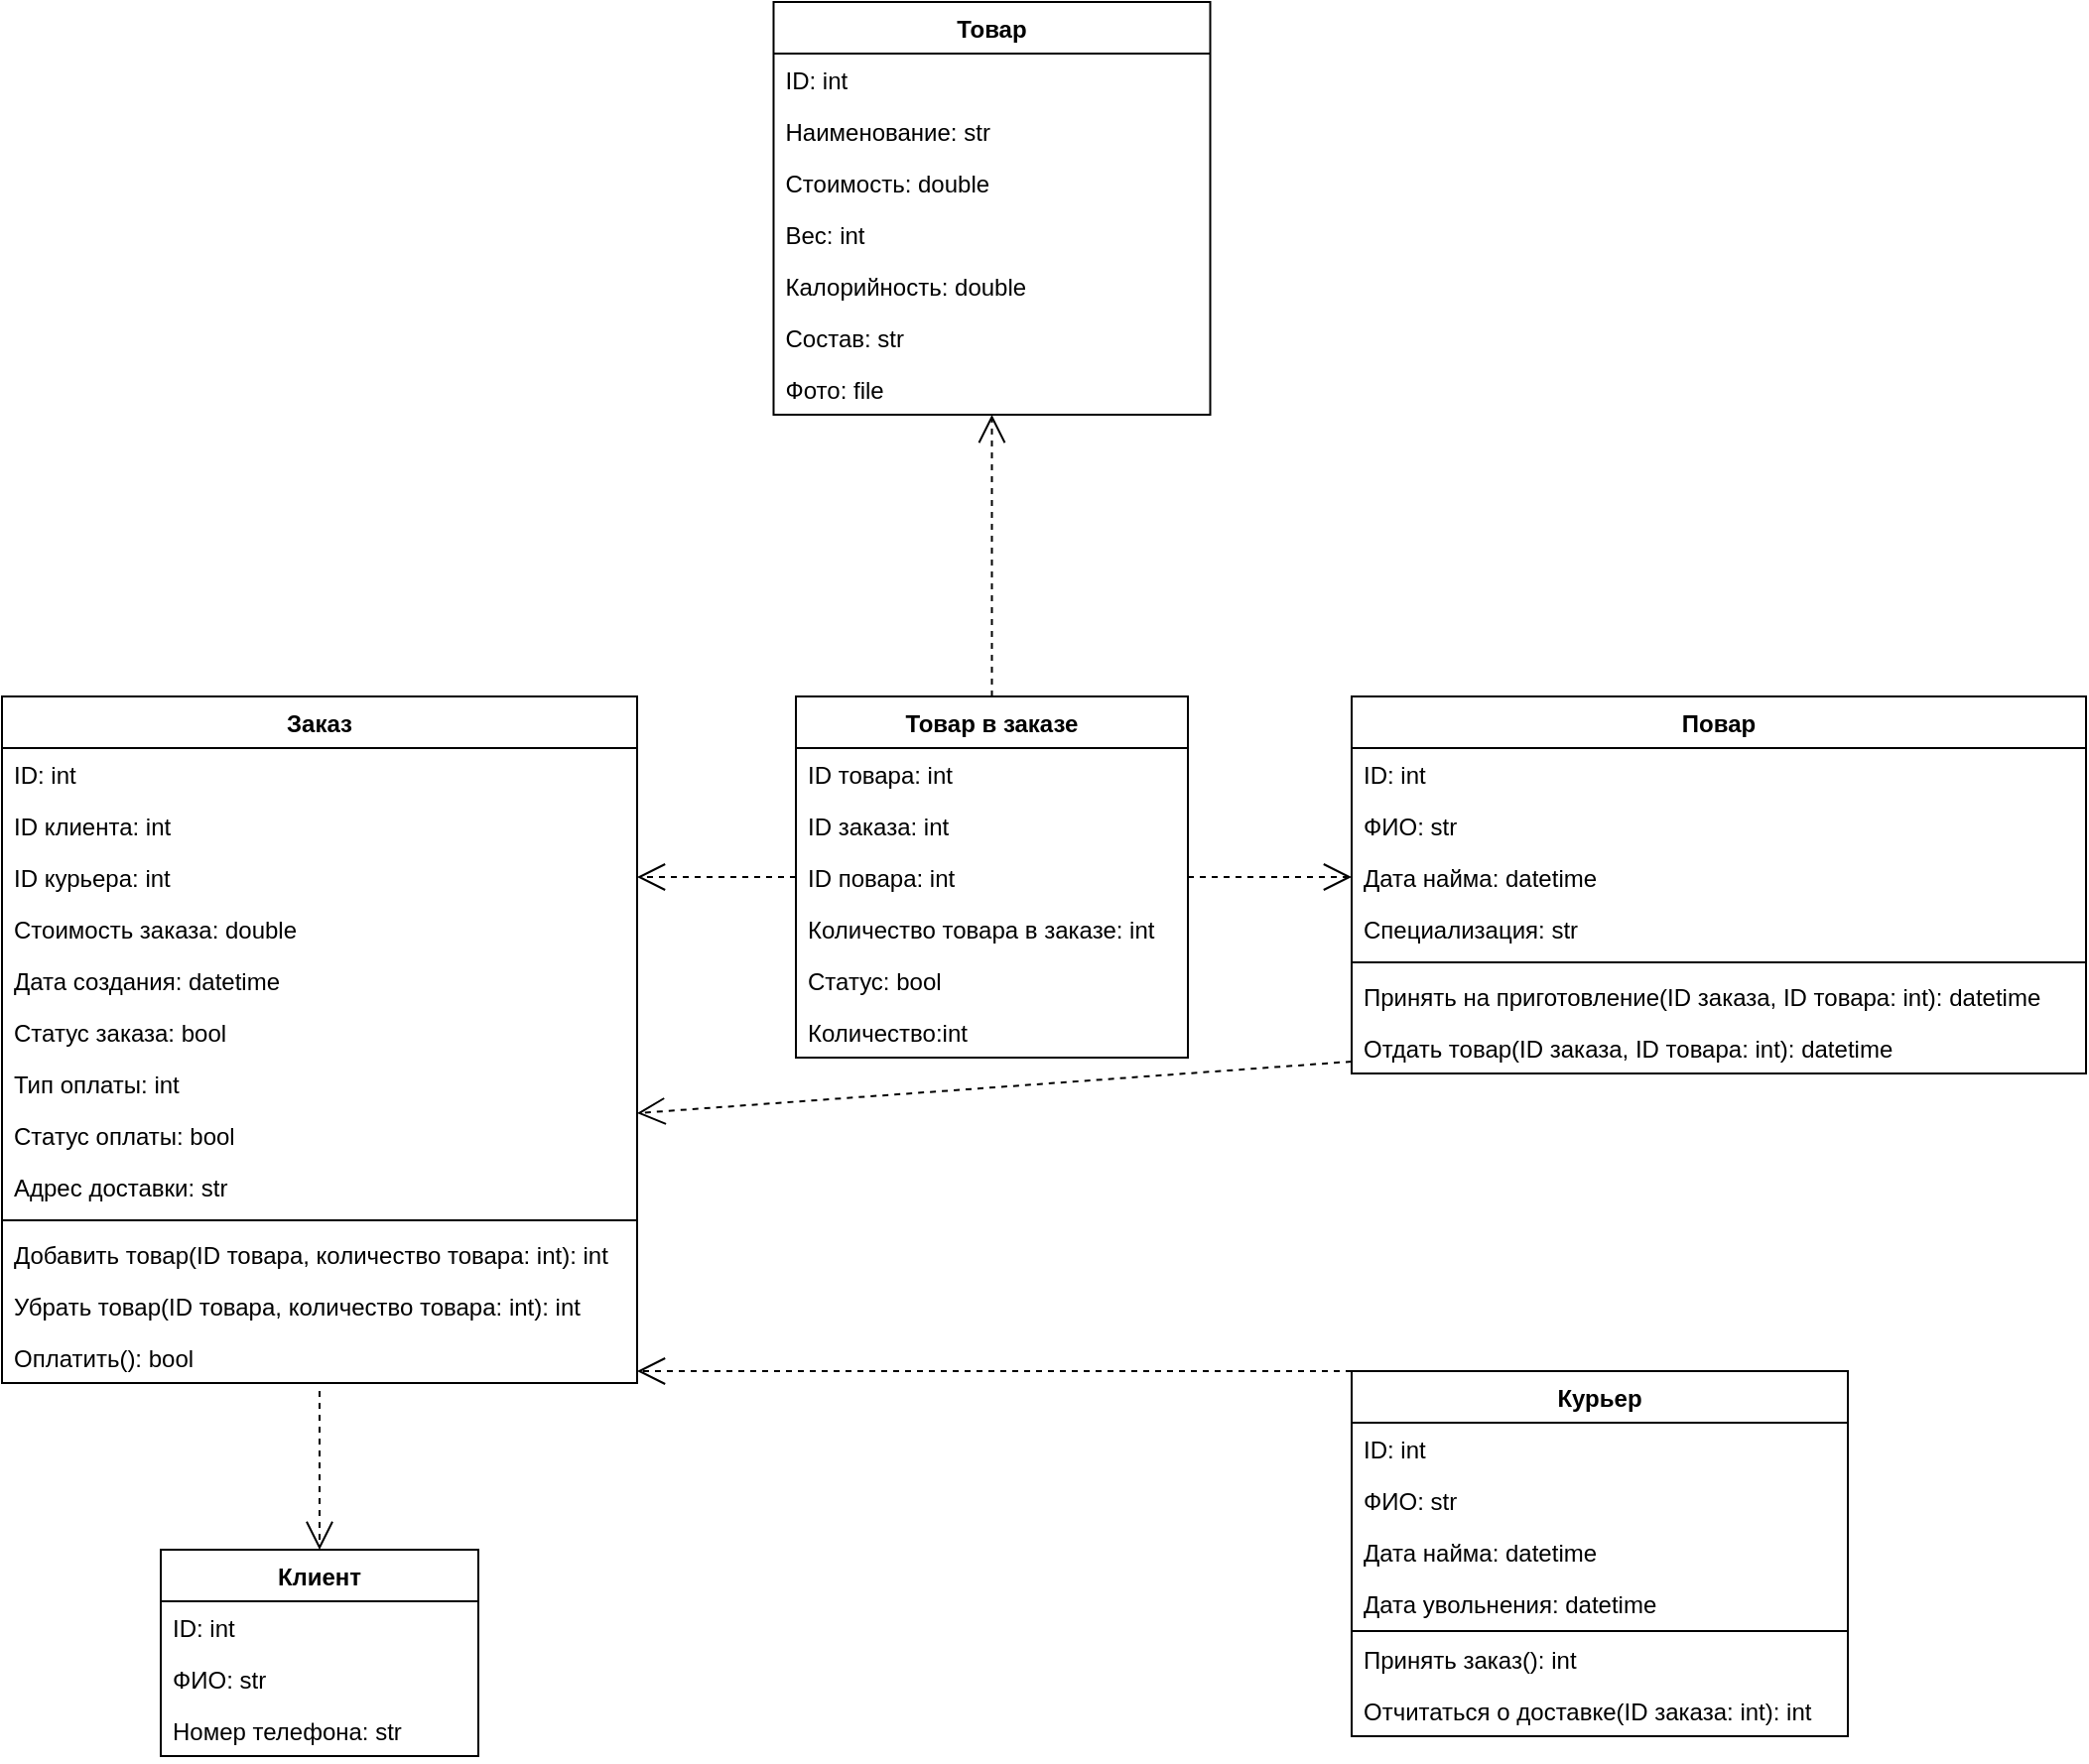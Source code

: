<mxfile version="20.5.1" type="device"><diagram id="C5RBs43oDa-KdzZeNtuy" name="Page-1"><mxGraphModel dx="1395" dy="935" grid="1" gridSize="10" guides="1" tooltips="1" connect="1" arrows="1" fold="1" page="1" pageScale="1" pageWidth="827" pageHeight="1169" math="0" shadow="0"><root><mxCell id="WIyWlLk6GJQsqaUBKTNV-0"/><mxCell id="WIyWlLk6GJQsqaUBKTNV-1" parent="WIyWlLk6GJQsqaUBKTNV-0"/><mxCell id="zkfFHV4jXpPFQw0GAbJ--0" value="Заказ" style="swimlane;fontStyle=1;align=center;verticalAlign=top;childLayout=stackLayout;horizontal=1;startSize=26;horizontalStack=0;resizeParent=1;resizeLast=0;collapsible=1;marginBottom=0;rounded=0;shadow=0;strokeWidth=1;" parent="WIyWlLk6GJQsqaUBKTNV-1" vertex="1"><mxGeometry x="40" y="610" width="320" height="346" as="geometry"><mxRectangle x="230" y="140" width="160" height="26" as="alternateBounds"/></mxGeometry></mxCell><mxCell id="Mr5PR1qzccMuYCkn2UAj-22" value="ID: int" style="text;strokeColor=none;fillColor=none;align=left;verticalAlign=top;spacingLeft=4;spacingRight=4;overflow=hidden;rotatable=0;points=[[0,0.5],[1,0.5]];portConstraint=eastwest;" parent="zkfFHV4jXpPFQw0GAbJ--0" vertex="1"><mxGeometry y="26" width="320" height="26" as="geometry"/></mxCell><mxCell id="Mr5PR1qzccMuYCkn2UAj-43" value="ID клиента: int" style="text;strokeColor=none;fillColor=none;align=left;verticalAlign=top;spacingLeft=4;spacingRight=4;overflow=hidden;rotatable=0;points=[[0,0.5],[1,0.5]];portConstraint=eastwest;" parent="zkfFHV4jXpPFQw0GAbJ--0" vertex="1"><mxGeometry y="52" width="320" height="26" as="geometry"/></mxCell><mxCell id="Mr5PR1qzccMuYCkn2UAj-44" value="ID курьера: int" style="text;strokeColor=none;fillColor=none;align=left;verticalAlign=top;spacingLeft=4;spacingRight=4;overflow=hidden;rotatable=0;points=[[0,0.5],[1,0.5]];portConstraint=eastwest;" parent="zkfFHV4jXpPFQw0GAbJ--0" vertex="1"><mxGeometry y="78" width="320" height="26" as="geometry"/></mxCell><mxCell id="zkfFHV4jXpPFQw0GAbJ--2" value="Стоимость заказа: double" style="text;align=left;verticalAlign=top;spacingLeft=4;spacingRight=4;overflow=hidden;rotatable=0;points=[[0,0.5],[1,0.5]];portConstraint=eastwest;rounded=0;shadow=0;html=0;" parent="zkfFHV4jXpPFQw0GAbJ--0" vertex="1"><mxGeometry y="104" width="320" height="26" as="geometry"/></mxCell><mxCell id="Mr5PR1qzccMuYCkn2UAj-42" value="Дата создания: datetime" style="text;align=left;verticalAlign=top;spacingLeft=4;spacingRight=4;overflow=hidden;rotatable=0;points=[[0,0.5],[1,0.5]];portConstraint=eastwest;" parent="zkfFHV4jXpPFQw0GAbJ--0" vertex="1"><mxGeometry y="130" width="320" height="26" as="geometry"/></mxCell><mxCell id="Mr5PR1qzccMuYCkn2UAj-45" value="Статус заказа: bool" style="text;strokeColor=none;fillColor=none;align=left;verticalAlign=top;spacingLeft=4;spacingRight=4;overflow=hidden;rotatable=0;points=[[0,0.5],[1,0.5]];portConstraint=eastwest;" parent="zkfFHV4jXpPFQw0GAbJ--0" vertex="1"><mxGeometry y="156" width="320" height="26" as="geometry"/></mxCell><mxCell id="Mr5PR1qzccMuYCkn2UAj-46" value="Тип оплаты: int" style="text;strokeColor=none;fillColor=none;align=left;verticalAlign=top;spacingLeft=4;spacingRight=4;overflow=hidden;rotatable=0;points=[[0,0.5],[1,0.5]];portConstraint=eastwest;" parent="zkfFHV4jXpPFQw0GAbJ--0" vertex="1"><mxGeometry y="182" width="320" height="26" as="geometry"/></mxCell><mxCell id="Mr5PR1qzccMuYCkn2UAj-47" value="Статус оплаты: bool" style="text;strokeColor=none;fillColor=none;align=left;verticalAlign=top;spacingLeft=4;spacingRight=4;overflow=hidden;rotatable=0;points=[[0,0.5],[1,0.5]];portConstraint=eastwest;" parent="zkfFHV4jXpPFQw0GAbJ--0" vertex="1"><mxGeometry y="208" width="320" height="26" as="geometry"/></mxCell><mxCell id="Mr5PR1qzccMuYCkn2UAj-41" value="Адрес доставки: str" style="text;align=left;verticalAlign=top;spacingLeft=4;spacingRight=4;overflow=hidden;rotatable=0;points=[[0,0.5],[1,0.5]];portConstraint=eastwest;" parent="zkfFHV4jXpPFQw0GAbJ--0" vertex="1"><mxGeometry y="234" width="320" height="26" as="geometry"/></mxCell><mxCell id="zkfFHV4jXpPFQw0GAbJ--4" value="" style="line;html=1;strokeWidth=1;align=left;verticalAlign=middle;spacingTop=-1;spacingLeft=3;spacingRight=3;rotatable=0;labelPosition=right;points=[];portConstraint=eastwest;" parent="zkfFHV4jXpPFQw0GAbJ--0" vertex="1"><mxGeometry y="260" width="320" height="8" as="geometry"/></mxCell><mxCell id="zkfFHV4jXpPFQw0GAbJ--5" value="Добавить товар(ID товара, количество товара: int): int" style="text;align=left;verticalAlign=top;spacingLeft=4;spacingRight=4;overflow=hidden;rotatable=0;points=[[0,0.5],[1,0.5]];portConstraint=eastwest;" parent="zkfFHV4jXpPFQw0GAbJ--0" vertex="1"><mxGeometry y="268" width="320" height="26" as="geometry"/></mxCell><mxCell id="Mr5PR1qzccMuYCkn2UAj-48" value="Убрать товар(ID товара, количество товара: int): int" style="text;align=left;verticalAlign=top;spacingLeft=4;spacingRight=4;overflow=hidden;rotatable=0;points=[[0,0.5],[1,0.5]];portConstraint=eastwest;" parent="zkfFHV4jXpPFQw0GAbJ--0" vertex="1"><mxGeometry y="294" width="320" height="26" as="geometry"/></mxCell><mxCell id="Mr5PR1qzccMuYCkn2UAj-49" value="Оплатить(): bool" style="text;align=left;verticalAlign=top;spacingLeft=4;spacingRight=4;overflow=hidden;rotatable=0;points=[[0,0.5],[1,0.5]];portConstraint=eastwest;" parent="zkfFHV4jXpPFQw0GAbJ--0" vertex="1"><mxGeometry y="320" width="320" height="26" as="geometry"/></mxCell><mxCell id="zkfFHV4jXpPFQw0GAbJ--13" value="Клиент" style="swimlane;fontStyle=1;align=center;verticalAlign=top;childLayout=stackLayout;horizontal=1;startSize=26;horizontalStack=0;resizeParent=1;resizeLast=0;collapsible=1;marginBottom=0;rounded=0;shadow=0;strokeWidth=1;" parent="WIyWlLk6GJQsqaUBKTNV-1" vertex="1"><mxGeometry x="120" y="1040" width="160" height="104" as="geometry"><mxRectangle x="340" y="380" width="170" height="26" as="alternateBounds"/></mxGeometry></mxCell><mxCell id="Mr5PR1qzccMuYCkn2UAj-19" value="ID: int" style="text;strokeColor=none;fillColor=none;align=left;verticalAlign=top;spacingLeft=4;spacingRight=4;overflow=hidden;rotatable=0;points=[[0,0.5],[1,0.5]];portConstraint=eastwest;" parent="zkfFHV4jXpPFQw0GAbJ--13" vertex="1"><mxGeometry y="26" width="160" height="26" as="geometry"/></mxCell><mxCell id="zkfFHV4jXpPFQw0GAbJ--14" value="ФИО: str" style="text;align=left;verticalAlign=top;spacingLeft=4;spacingRight=4;overflow=hidden;rotatable=0;points=[[0,0.5],[1,0.5]];portConstraint=eastwest;" parent="zkfFHV4jXpPFQw0GAbJ--13" vertex="1"><mxGeometry y="52" width="160" height="26" as="geometry"/></mxCell><mxCell id="MxAimyNi0SbxHSUxZfJY-3" value="Номер телефона: str" style="text;align=left;verticalAlign=top;spacingLeft=4;spacingRight=4;overflow=hidden;rotatable=0;points=[[0,0.5],[1,0.5]];portConstraint=eastwest;" parent="zkfFHV4jXpPFQw0GAbJ--13" vertex="1"><mxGeometry y="78" width="160" height="26" as="geometry"/></mxCell><mxCell id="Mr5PR1qzccMuYCkn2UAj-1" value="Повар" style="swimlane;fontStyle=1;align=center;verticalAlign=top;childLayout=stackLayout;horizontal=1;startSize=26;horizontalStack=0;resizeParent=1;resizeParentMax=0;resizeLast=0;collapsible=1;marginBottom=0;" parent="WIyWlLk6GJQsqaUBKTNV-1" vertex="1"><mxGeometry x="720" y="610" width="370" height="190" as="geometry"/></mxCell><mxCell id="Mr5PR1qzccMuYCkn2UAj-21" value="ID: int" style="text;strokeColor=none;fillColor=none;align=left;verticalAlign=top;spacingLeft=4;spacingRight=4;overflow=hidden;rotatable=0;points=[[0,0.5],[1,0.5]];portConstraint=eastwest;" parent="Mr5PR1qzccMuYCkn2UAj-1" vertex="1"><mxGeometry y="26" width="370" height="26" as="geometry"/></mxCell><mxCell id="Mr5PR1qzccMuYCkn2UAj-24" value="ФИО: str" style="text;strokeColor=none;fillColor=none;align=left;verticalAlign=top;spacingLeft=4;spacingRight=4;overflow=hidden;rotatable=0;points=[[0,0.5],[1,0.5]];portConstraint=eastwest;" parent="Mr5PR1qzccMuYCkn2UAj-1" vertex="1"><mxGeometry y="52" width="370" height="26" as="geometry"/></mxCell><mxCell id="Mr5PR1qzccMuYCkn2UAj-25" value="Дата найма: datetime " style="text;strokeColor=none;fillColor=none;align=left;verticalAlign=top;spacingLeft=4;spacingRight=4;overflow=hidden;rotatable=0;points=[[0,0.5],[1,0.5]];portConstraint=eastwest;" parent="Mr5PR1qzccMuYCkn2UAj-1" vertex="1"><mxGeometry y="78" width="370" height="26" as="geometry"/></mxCell><mxCell id="Mr5PR1qzccMuYCkn2UAj-2" value="Специализация: str" style="text;strokeColor=none;fillColor=none;align=left;verticalAlign=top;spacingLeft=4;spacingRight=4;overflow=hidden;rotatable=0;points=[[0,0.5],[1,0.5]];portConstraint=eastwest;" parent="Mr5PR1qzccMuYCkn2UAj-1" vertex="1"><mxGeometry y="104" width="370" height="26" as="geometry"/></mxCell><mxCell id="Mr5PR1qzccMuYCkn2UAj-3" value="" style="line;strokeWidth=1;fillColor=none;align=left;verticalAlign=middle;spacingTop=-1;spacingLeft=3;spacingRight=3;rotatable=0;labelPosition=right;points=[];portConstraint=eastwest;strokeColor=inherit;" parent="Mr5PR1qzccMuYCkn2UAj-1" vertex="1"><mxGeometry y="130" width="370" height="8" as="geometry"/></mxCell><mxCell id="Mr5PR1qzccMuYCkn2UAj-4" value="Принять на приготовление(ID заказа, ID товара: int): datetime" style="text;strokeColor=none;fillColor=none;align=left;verticalAlign=top;spacingLeft=4;spacingRight=4;overflow=hidden;rotatable=0;points=[[0,0.5],[1,0.5]];portConstraint=eastwest;" parent="Mr5PR1qzccMuYCkn2UAj-1" vertex="1"><mxGeometry y="138" width="370" height="26" as="geometry"/></mxCell><mxCell id="Mr5PR1qzccMuYCkn2UAj-51" value="Отдать товар(ID заказа, ID товара: int): datetime" style="text;strokeColor=none;fillColor=none;align=left;verticalAlign=top;spacingLeft=4;spacingRight=4;overflow=hidden;rotatable=0;points=[[0,0.5],[1,0.5]];portConstraint=eastwest;" parent="Mr5PR1qzccMuYCkn2UAj-1" vertex="1"><mxGeometry y="164" width="370" height="26" as="geometry"/></mxCell><mxCell id="Mr5PR1qzccMuYCkn2UAj-5" value="Товар" style="swimlane;fontStyle=1;align=center;verticalAlign=top;childLayout=stackLayout;horizontal=1;startSize=26;horizontalStack=0;resizeParent=1;resizeParentMax=0;resizeLast=0;collapsible=1;marginBottom=0;" parent="WIyWlLk6GJQsqaUBKTNV-1" vertex="1"><mxGeometry x="428.75" y="260" width="220" height="208" as="geometry"/></mxCell><mxCell id="Mr5PR1qzccMuYCkn2UAj-20" value="ID: int" style="text;strokeColor=none;fillColor=none;align=left;verticalAlign=top;spacingLeft=4;spacingRight=4;overflow=hidden;rotatable=0;points=[[0,0.5],[1,0.5]];portConstraint=eastwest;" parent="Mr5PR1qzccMuYCkn2UAj-5" vertex="1"><mxGeometry y="26" width="220" height="26" as="geometry"/></mxCell><mxCell id="Mr5PR1qzccMuYCkn2UAj-6" value="Наименование: str" style="text;strokeColor=none;fillColor=none;align=left;verticalAlign=top;spacingLeft=4;spacingRight=4;overflow=hidden;rotatable=0;points=[[0,0.5],[1,0.5]];portConstraint=eastwest;" parent="Mr5PR1qzccMuYCkn2UAj-5" vertex="1"><mxGeometry y="52" width="220" height="26" as="geometry"/></mxCell><mxCell id="Mr5PR1qzccMuYCkn2UAj-27" value="Стоимость: double" style="text;strokeColor=none;fillColor=none;align=left;verticalAlign=top;spacingLeft=4;spacingRight=4;overflow=hidden;rotatable=0;points=[[0,0.5],[1,0.5]];portConstraint=eastwest;" parent="Mr5PR1qzccMuYCkn2UAj-5" vertex="1"><mxGeometry y="78" width="220" height="26" as="geometry"/></mxCell><mxCell id="Mr5PR1qzccMuYCkn2UAj-28" value="Вес: int" style="text;strokeColor=none;fillColor=none;align=left;verticalAlign=top;spacingLeft=4;spacingRight=4;overflow=hidden;rotatable=0;points=[[0,0.5],[1,0.5]];portConstraint=eastwest;" parent="Mr5PR1qzccMuYCkn2UAj-5" vertex="1"><mxGeometry y="104" width="220" height="26" as="geometry"/></mxCell><mxCell id="Mr5PR1qzccMuYCkn2UAj-29" value="Калорийность: double" style="text;strokeColor=none;fillColor=none;align=left;verticalAlign=top;spacingLeft=4;spacingRight=4;overflow=hidden;rotatable=0;points=[[0,0.5],[1,0.5]];portConstraint=eastwest;" parent="Mr5PR1qzccMuYCkn2UAj-5" vertex="1"><mxGeometry y="130" width="220" height="26" as="geometry"/></mxCell><mxCell id="Mr5PR1qzccMuYCkn2UAj-30" value="Состав: str" style="text;strokeColor=none;fillColor=none;align=left;verticalAlign=top;spacingLeft=4;spacingRight=4;overflow=hidden;rotatable=0;points=[[0,0.5],[1,0.5]];portConstraint=eastwest;" parent="Mr5PR1qzccMuYCkn2UAj-5" vertex="1"><mxGeometry y="156" width="220" height="26" as="geometry"/></mxCell><mxCell id="Mr5PR1qzccMuYCkn2UAj-33" value="Фото: file" style="text;strokeColor=none;fillColor=none;align=left;verticalAlign=top;spacingLeft=4;spacingRight=4;overflow=hidden;rotatable=0;points=[[0,0.5],[1,0.5]];portConstraint=eastwest;" parent="Mr5PR1qzccMuYCkn2UAj-5" vertex="1"><mxGeometry y="182" width="220" height="26" as="geometry"/></mxCell><mxCell id="Mr5PR1qzccMuYCkn2UAj-9" value="Курьер" style="swimlane;fontStyle=1;align=center;verticalAlign=top;childLayout=stackLayout;horizontal=1;startSize=26;horizontalStack=0;resizeParent=1;resizeParentMax=0;resizeLast=0;collapsible=1;marginBottom=0;" parent="WIyWlLk6GJQsqaUBKTNV-1" vertex="1"><mxGeometry x="720" y="950" width="250" height="184" as="geometry"/></mxCell><mxCell id="Mr5PR1qzccMuYCkn2UAj-18" value="ID: int" style="text;strokeColor=none;fillColor=none;align=left;verticalAlign=top;spacingLeft=4;spacingRight=4;overflow=hidden;rotatable=0;points=[[0,0.5],[1,0.5]];portConstraint=eastwest;" parent="Mr5PR1qzccMuYCkn2UAj-9" vertex="1"><mxGeometry y="26" width="250" height="26" as="geometry"/></mxCell><mxCell id="Mr5PR1qzccMuYCkn2UAj-13" value="ФИО: str" style="text;strokeColor=none;fillColor=none;align=left;verticalAlign=top;spacingLeft=4;spacingRight=4;overflow=hidden;rotatable=0;points=[[0,0.5],[1,0.5]];portConstraint=eastwest;" parent="Mr5PR1qzccMuYCkn2UAj-9" vertex="1"><mxGeometry y="52" width="250" height="26" as="geometry"/></mxCell><mxCell id="Mr5PR1qzccMuYCkn2UAj-10" value="Дата найма: datetime " style="text;strokeColor=none;fillColor=none;align=left;verticalAlign=top;spacingLeft=4;spacingRight=4;overflow=hidden;rotatable=0;points=[[0,0.5],[1,0.5]];portConstraint=eastwest;" parent="Mr5PR1qzccMuYCkn2UAj-9" vertex="1"><mxGeometry y="78" width="250" height="26" as="geometry"/></mxCell><mxCell id="Mr5PR1qzccMuYCkn2UAj-16" value="Дата увольнения: datetime" style="text;strokeColor=none;fillColor=none;align=left;verticalAlign=top;spacingLeft=4;spacingRight=4;overflow=hidden;rotatable=0;points=[[0,0.5],[1,0.5]];portConstraint=eastwest;" parent="Mr5PR1qzccMuYCkn2UAj-9" vertex="1"><mxGeometry y="104" width="250" height="26" as="geometry"/></mxCell><mxCell id="Mr5PR1qzccMuYCkn2UAj-11" value="" style="line;strokeWidth=1;fillColor=none;align=left;verticalAlign=middle;spacingTop=-1;spacingLeft=3;spacingRight=3;rotatable=0;labelPosition=right;points=[];portConstraint=eastwest;strokeColor=inherit;" parent="Mr5PR1qzccMuYCkn2UAj-9" vertex="1"><mxGeometry y="130" width="250" height="2" as="geometry"/></mxCell><mxCell id="Mr5PR1qzccMuYCkn2UAj-12" value="Принять заказ(): int" style="text;strokeColor=none;fillColor=none;align=left;verticalAlign=top;spacingLeft=4;spacingRight=4;overflow=hidden;rotatable=0;points=[[0,0.5],[1,0.5]];portConstraint=eastwest;" parent="Mr5PR1qzccMuYCkn2UAj-9" vertex="1"><mxGeometry y="132" width="250" height="26" as="geometry"/></mxCell><mxCell id="Mr5PR1qzccMuYCkn2UAj-17" value="Отчитаться о доставке(ID заказа: int): int" style="text;strokeColor=none;fillColor=none;align=left;verticalAlign=top;spacingLeft=4;spacingRight=4;overflow=hidden;rotatable=0;points=[[0,0.5],[1,0.5]];portConstraint=eastwest;" parent="Mr5PR1qzccMuYCkn2UAj-9" vertex="1"><mxGeometry y="158" width="250" height="26" as="geometry"/></mxCell><mxCell id="Mr5PR1qzccMuYCkn2UAj-34" value="Товар в заказе" style="swimlane;fontStyle=1;align=center;verticalAlign=top;childLayout=stackLayout;horizontal=1;startSize=26;horizontalStack=0;resizeParent=1;resizeParentMax=0;resizeLast=0;collapsible=1;marginBottom=0;" parent="WIyWlLk6GJQsqaUBKTNV-1" vertex="1"><mxGeometry x="440" y="610" width="197.5" height="182" as="geometry"><mxRectangle x="440" y="610" width="130" height="30" as="alternateBounds"/></mxGeometry></mxCell><mxCell id="Mr5PR1qzccMuYCkn2UAj-38" value="ID товара: int" style="text;strokeColor=none;fillColor=none;align=left;verticalAlign=top;spacingLeft=4;spacingRight=4;overflow=hidden;rotatable=0;points=[[0,0.5],[1,0.5]];portConstraint=eastwest;" parent="Mr5PR1qzccMuYCkn2UAj-34" vertex="1"><mxGeometry y="26" width="197.5" height="26" as="geometry"/></mxCell><mxCell id="Mr5PR1qzccMuYCkn2UAj-39" value="ID заказа: int" style="text;strokeColor=none;fillColor=none;align=left;verticalAlign=top;spacingLeft=4;spacingRight=4;overflow=hidden;rotatable=0;points=[[0,0.5],[1,0.5]];portConstraint=eastwest;" parent="Mr5PR1qzccMuYCkn2UAj-34" vertex="1"><mxGeometry y="52" width="197.5" height="26" as="geometry"/></mxCell><mxCell id="Mr5PR1qzccMuYCkn2UAj-35" value="ID повара: int" style="text;strokeColor=none;fillColor=none;align=left;verticalAlign=top;spacingLeft=4;spacingRight=4;overflow=hidden;rotatable=0;points=[[0,0.5],[1,0.5]];portConstraint=eastwest;" parent="Mr5PR1qzccMuYCkn2UAj-34" vertex="1"><mxGeometry y="78" width="197.5" height="26" as="geometry"/></mxCell><mxCell id="Mr5PR1qzccMuYCkn2UAj-50" value="Количество товара в заказе: int" style="text;strokeColor=none;fillColor=none;align=left;verticalAlign=top;spacingLeft=4;spacingRight=4;overflow=hidden;rotatable=0;points=[[0,0.5],[1,0.5]];portConstraint=eastwest;" parent="Mr5PR1qzccMuYCkn2UAj-34" vertex="1"><mxGeometry y="104" width="197.5" height="26" as="geometry"/></mxCell><mxCell id="Mr5PR1qzccMuYCkn2UAj-40" value="Статус: bool" style="text;strokeColor=none;fillColor=none;align=left;verticalAlign=top;spacingLeft=4;spacingRight=4;overflow=hidden;rotatable=0;points=[[0,0.5],[1,0.5]];portConstraint=eastwest;" parent="Mr5PR1qzccMuYCkn2UAj-34" vertex="1"><mxGeometry y="130" width="197.5" height="26" as="geometry"/></mxCell><mxCell id="NlsVByCqGboHrgHkIxTp-8" value="Количество:int" style="text;strokeColor=none;fillColor=none;align=left;verticalAlign=top;spacingLeft=4;spacingRight=4;overflow=hidden;rotatable=0;points=[[0,0.5],[1,0.5]];portConstraint=eastwest;" vertex="1" parent="Mr5PR1qzccMuYCkn2UAj-34"><mxGeometry y="156" width="197.5" height="26" as="geometry"/></mxCell><mxCell id="Mr5PR1qzccMuYCkn2UAj-52" value="" style="endArrow=open;endSize=12;dashed=1;html=1;rounded=0;exitX=1;exitY=0.5;exitDx=0;exitDy=0;entryX=0;entryY=0.5;entryDx=0;entryDy=0;" parent="WIyWlLk6GJQsqaUBKTNV-1" source="Mr5PR1qzccMuYCkn2UAj-35" target="Mr5PR1qzccMuYCkn2UAj-25" edge="1"><mxGeometry x="-0.212" width="160" relative="1" as="geometry"><mxPoint x="400" y="780" as="sourcePoint"/><mxPoint x="560" y="780" as="targetPoint"/><mxPoint as="offset"/></mxGeometry></mxCell><mxCell id="Mr5PR1qzccMuYCkn2UAj-53" value="" style="endArrow=open;endSize=12;dashed=1;html=1;rounded=0;exitX=0.5;exitY=0;exitDx=0;exitDy=0;" parent="WIyWlLk6GJQsqaUBKTNV-1" source="Mr5PR1qzccMuYCkn2UAj-34" target="Mr5PR1qzccMuYCkn2UAj-33" edge="1"><mxGeometry x="-0.212" width="160" relative="1" as="geometry"><mxPoint x="647.5" y="711" as="sourcePoint"/><mxPoint x="730" y="711" as="targetPoint"/><mxPoint as="offset"/></mxGeometry></mxCell><mxCell id="Mr5PR1qzccMuYCkn2UAj-54" value="" style="endArrow=open;endSize=12;dashed=1;html=1;rounded=0;exitX=0;exitY=0.5;exitDx=0;exitDy=0;entryX=1;entryY=0.5;entryDx=0;entryDy=0;" parent="WIyWlLk6GJQsqaUBKTNV-1" source="Mr5PR1qzccMuYCkn2UAj-35" target="Mr5PR1qzccMuYCkn2UAj-44" edge="1"><mxGeometry x="-0.212" width="160" relative="1" as="geometry"><mxPoint x="657.5" y="721" as="sourcePoint"/><mxPoint x="740" y="721" as="targetPoint"/><mxPoint as="offset"/></mxGeometry></mxCell><mxCell id="Mr5PR1qzccMuYCkn2UAj-55" value="" style="endArrow=open;endSize=12;dashed=1;html=1;rounded=0;exitX=0;exitY=0;exitDx=0;exitDy=0;" parent="WIyWlLk6GJQsqaUBKTNV-1" source="Mr5PR1qzccMuYCkn2UAj-9" edge="1"><mxGeometry x="-0.212" width="160" relative="1" as="geometry"><mxPoint x="667.5" y="731" as="sourcePoint"/><mxPoint x="360" y="950" as="targetPoint"/><mxPoint as="offset"/></mxGeometry></mxCell><mxCell id="Mr5PR1qzccMuYCkn2UAj-56" value="" style="endArrow=open;endSize=12;dashed=1;html=1;rounded=0;exitX=0;exitY=0.769;exitDx=0;exitDy=0;exitPerimeter=0;" parent="WIyWlLk6GJQsqaUBKTNV-1" source="Mr5PR1qzccMuYCkn2UAj-51" edge="1"><mxGeometry x="-0.212" width="160" relative="1" as="geometry"><mxPoint x="660" y="850" as="sourcePoint"/><mxPoint x="360" y="820" as="targetPoint"/><mxPoint as="offset"/></mxGeometry></mxCell><mxCell id="Mr5PR1qzccMuYCkn2UAj-57" value="" style="endArrow=open;endSize=12;dashed=1;html=1;rounded=0;entryX=0.5;entryY=0;entryDx=0;entryDy=0;" parent="WIyWlLk6GJQsqaUBKTNV-1" target="zkfFHV4jXpPFQw0GAbJ--13" edge="1"><mxGeometry x="-0.212" width="160" relative="1" as="geometry"><mxPoint x="200" y="960" as="sourcePoint"/><mxPoint x="770" y="751" as="targetPoint"/><mxPoint as="offset"/></mxGeometry></mxCell></root></mxGraphModel></diagram></mxfile>